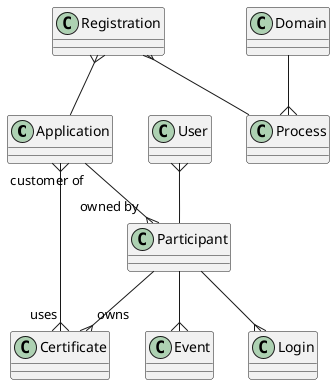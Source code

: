 @startuml

class Application
class Certificate
class Domain
class Event
class Login
class Participant
class Process
class Registration
class User

Domain --{ Process
Registration }-- Process
Registration }-- Application
Application }--{ "uses" Certificate
Application "customer of" --{ "owned by" Participant
User }-- Participant
Participant --{ "owns" Certificate
Participant --{ Event
Participant --{ Login

@enduml